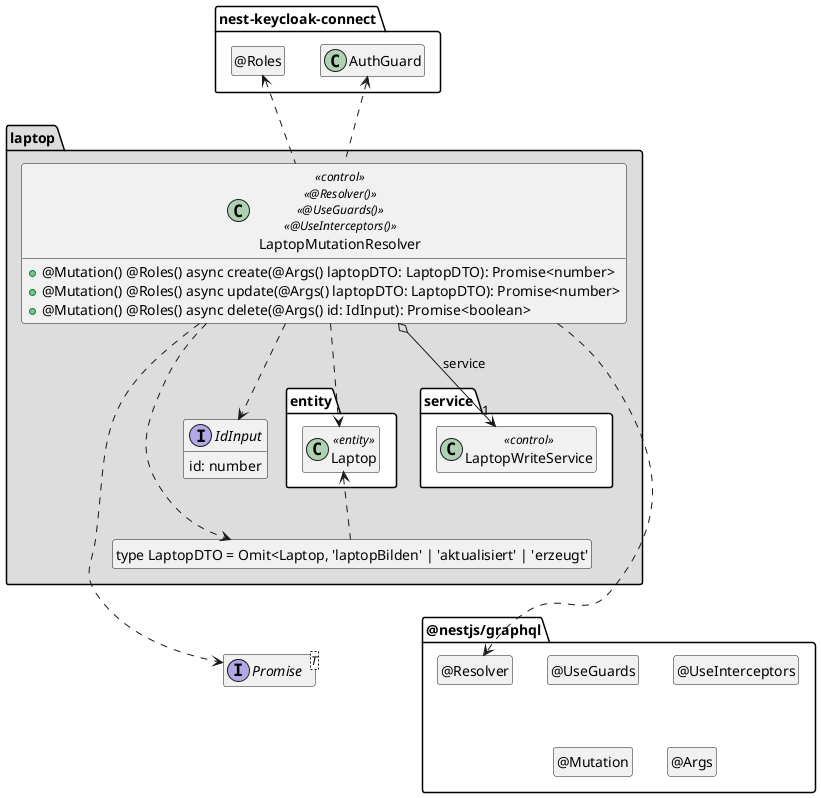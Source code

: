 ' Copyright (C) 2019 - present Juergen Zimmermann, Hochschule Karlsruhe
'
' This program is free software: you can redistribute it and/or modify
' it under the terms of the GNU General Public License as published by
' the Free Software Foundation, either version 3 of the License, or
' (at your option) any later version.
'
' This program is distributed in the hope that it will be useful,
' but WITHOUT ANY WARRANTY; without even the implied warranty of
' MERCHANTABILITY or FITNESS FOR A PARTICULAR PURPOSE.  See the
' GNU General Public License for more details.
'
' You should have received a copy of the GNU General Public License
' along with this program.  If not, see <https://www.gnu.org/licenses/>.

' Preview durch <Alt>d

@startuml Controller-Klasse

interface Promise<T>

package @nestjs/graphql {
  class "@Resolver" as Resolver
  hide Resolver circle

  class "@UseGuards" as UseGuards
  hide UseGuards circle

  class "@UseInterceptors" as UseInterceptors
  hide UseInterceptors circle

  class "@Mutation" as Mutation
  hide Mutation circle

  class "@Args" as Args
  hide Args circle
}

package nest-keycloak-connect {
  class AuthGuard

  class "@Roles" as Roles
  hide Roles circle
}

package laptop #DDDDDD {
  package entity #FFFFFF {
    class Laptop <<entity>>
  }

  package service #FFFFFF {
    class LaptopWriteService << control >>
  }

  class "type LaptopDTO = Omit<Laptop, 'laptopBilden' | 'aktualisiert' | 'erzeugt'" as LaptopDTO
  hide LaptopDTO circle

    interface IdInput {
        id: number
    }

  class LaptopMutationResolver << control >> << @Resolver() >> << @UseGuards() >> << @UseInterceptors() >> {
    + @Mutation() @Roles() async create(@Args() laptopDTO: LaptopDTO): Promise<number>
    + @Mutation() @Roles() async update(@Args() laptopDTO: LaptopDTO): Promise<number>
    + @Mutation() @Roles() async delete(@Args() id: IdInput): Promise<boolean>
  }

  LaptopMutationResolver o-down-> "1" LaptopWriteService : service

  LaptopMutationResolver ..> Laptop
  LaptopMutationResolver ..> LaptopDTO
  LaptopMutationResolver ..> IdInput
  LaptopDTO .up.> Laptop
  LaptopMutationResolver ..> Promise
  LaptopMutationResolver ..> Resolver

  LaptopMutationResolver .up.> AuthGuard
  LaptopMutationResolver .up.> Roles

  LaptopDTO .[hidden].> Promise
  LaptopDTO .[hidden].> Resolver
}

hide empty members

@enduml
